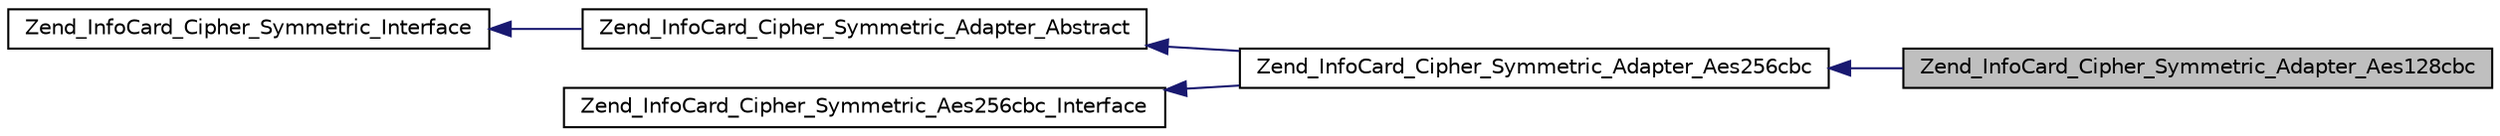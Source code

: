 digraph G
{
  edge [fontname="Helvetica",fontsize="10",labelfontname="Helvetica",labelfontsize="10"];
  node [fontname="Helvetica",fontsize="10",shape=record];
  rankdir="LR";
  Node1 [label="Zend_InfoCard_Cipher_Symmetric_Adapter_Aes128cbc",height=0.2,width=0.4,color="black", fillcolor="grey75", style="filled" fontcolor="black"];
  Node2 -> Node1 [dir="back",color="midnightblue",fontsize="10",style="solid",fontname="Helvetica"];
  Node2 [label="Zend_InfoCard_Cipher_Symmetric_Adapter_Aes256cbc",height=0.2,width=0.4,color="black", fillcolor="white", style="filled",URL="$class_zend___info_card___cipher___symmetric___adapter___aes256cbc.html"];
  Node3 -> Node2 [dir="back",color="midnightblue",fontsize="10",style="solid",fontname="Helvetica"];
  Node3 [label="Zend_InfoCard_Cipher_Symmetric_Adapter_Abstract",height=0.2,width=0.4,color="black", fillcolor="white", style="filled",URL="$class_zend___info_card___cipher___symmetric___adapter___abstract.html"];
  Node4 -> Node3 [dir="back",color="midnightblue",fontsize="10",style="solid",fontname="Helvetica"];
  Node4 [label="Zend_InfoCard_Cipher_Symmetric_Interface",height=0.2,width=0.4,color="black", fillcolor="white", style="filled",URL="$interface_zend___info_card___cipher___symmetric___interface.html"];
  Node5 -> Node2 [dir="back",color="midnightblue",fontsize="10",style="solid",fontname="Helvetica"];
  Node5 [label="Zend_InfoCard_Cipher_Symmetric_Aes256cbc_Interface",height=0.2,width=0.4,color="black", fillcolor="white", style="filled",URL="$interface_zend___info_card___cipher___symmetric___aes256cbc___interface.html"];
}
